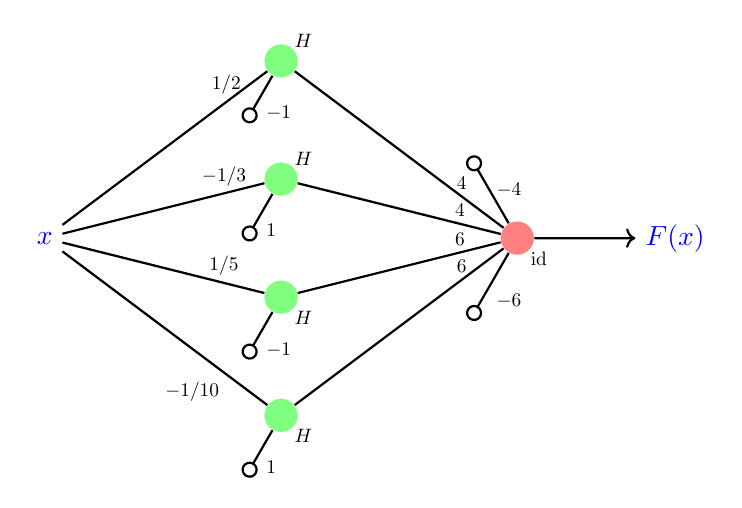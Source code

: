 % Figure after Kjell Magne Fauske
% http://www.texample.net/tikz/examples/neural-network/
\begin{tikzpicture}[scale=1.5]
   \def\layersep{2cm}
    \tikzstyle{every pin edge}=[thick]
    \tikzstyle{neuron}=[circle,fill=black!25,minimum size=12pt,inner sep=0pt]
    \tikzstyle{entree}=[];
    \tikzstyle{input neuron}=[neuron, fill=green!50];
    \tikzstyle{output neuron}=[neuron, fill=red!50];
    \tikzstyle{hidden neuron}=[neuron, fill=blue!50];
    \tikzstyle{annot} = [text width=4em, text centered]

% Entree
\node[entree,blue] (E) at (-\layersep,-2.5) {$x$};

% Premiere couche
\node[input neuron] (I-1) at (0,-1) {};
\node[input neuron] (I-2) at (0,-2) {};
\node[input neuron] (I-3) at (0,-3) {};
\node[input neuron] (I-4) at (0,-4) {};

\node[above right=0.8ex,scale=0.7] at (I-1) {$H$};
\node[above right=0.8ex,scale=0.7] at (I-2) {$H$};
\node[below right=0.8ex,scale=0.7] at (I-3) {$H$};
\node[below right=0.8ex,scale=0.7] at (I-4) {$H$};

%Seconde couche et sortie
\node[output neuron] (O) at (\layersep,-2.5 cm) {};
\node[below right=0.8ex,scale=0.7] at (O) {id};

% Arrete et poids
 \path[thick] (E) edge node[pos=0.8,above,scale=0.7]{$1/2$} (I-1) ;
\draw[-o,thick] (I-1) to node[midway,below right,scale=0.7]{$-1$} ++ (-120:0.6);

 \path[thick] (E) edge node[pos=0.8,above,scale=0.7]{$-1/3$} (I-2);
\draw[-o,thick] (I-2) to node[midway,below right,scale=0.7]{$1$} ++ (-120:0.6);

 \path[thick] (E) edge node[pos=0.8,above,scale=0.7]{$1/5$} (I-3) ;
\draw[-o,thick] (I-3) to node[midway,below right,scale=0.7]{$-1$} ++ (-120:0.6);

 \path[thick] (E) edge node[pos=0.8,below left,scale=0.7]{$-1/10$} (I-4);
\draw[-o,thick] (I-4) to node[midway,below right,scale=0.7]{$1$} ++ (-120:0.6);

 \path[thick] (I-1) edge node[pos=0.8,above,scale=0.7]{$4$} (O);
 \path[thick] (I-2) edge node[pos=0.8,above,scale=0.7]{$4$}(O);
 \draw[-o,thick] (O) to node[midway,right,scale=0.7]{$-4$} ++ (120:0.8) ;

 \path[thick] (I-3) edge node[pos=0.8,above,scale=0.7]{$6$} (O);
 \path[thick] (I-4) edge node[pos=0.8,above,scale=0.7]{$6$}(O);
 \draw[-o,thick] (O) to node[midway,below right,scale=0.7]{$-6$} ++ (-120:0.8) ;
% Sortie
 \draw[->,thick] (O)-- ++(1,0) node[right,blue]{$F(x)$};

\end{tikzpicture}  